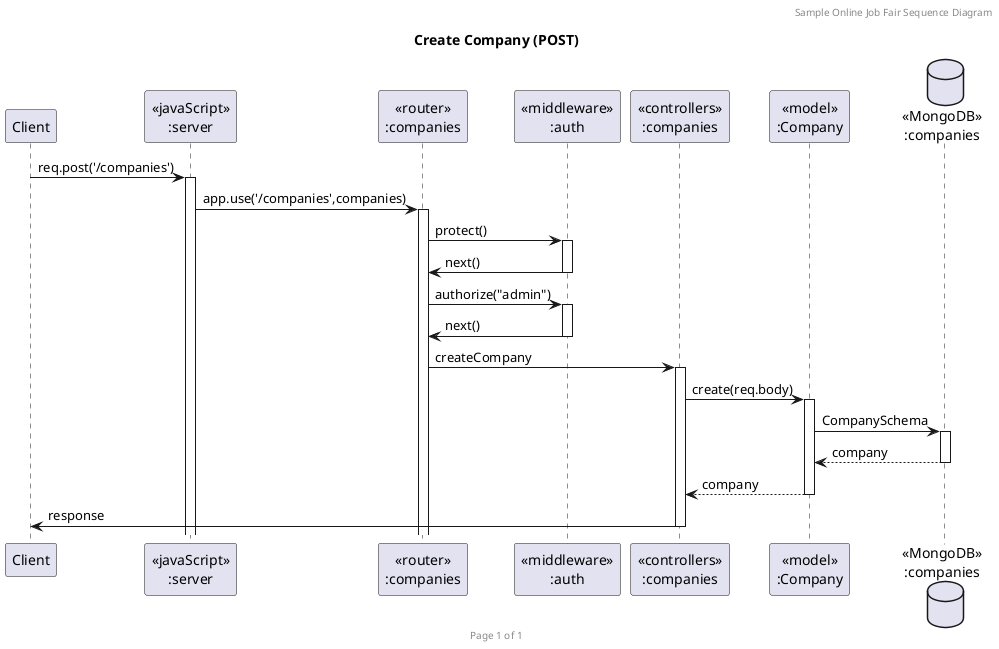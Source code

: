 @startuml Manage Company (POST)

header Sample Online Job Fair Sequence Diagram
footer Page %page% of %lastpage%
title "Create Company (POST)"

participant "Client" as client
participant "<<javaScript>>\n:server" as server
participant "<<router>>\n:companies" as routerCompanies
participant "<<middleware>>\n:auth" as authMiddleware
participant "<<controllers>>\n:companies" as controllersCompanies
participant "<<model>>\n:Company" as modelCompany
database "<<MongoDB>>\n:companies" as CompaniesDatabase

client->server ++:req.post('/companies')
server->routerCompanies ++:app.use('/companies',companies)
routerCompanies -> authMiddleware ++: protect()
routerCompanies <- authMiddleware --: next()
routerCompanies -> authMiddleware ++: authorize("admin")
routerCompanies <- authMiddleware --: next()
routerCompanies -> controllersCompanies ++:createCompany
controllersCompanies -> modelCompany ++:create(req.body)
modelCompany -> CompaniesDatabase ++: CompanySchema
CompaniesDatabase --> modelCompany --: company
controllersCompanies <-- modelCompany --: company
controllersCompanies->client --:response



@enduml
